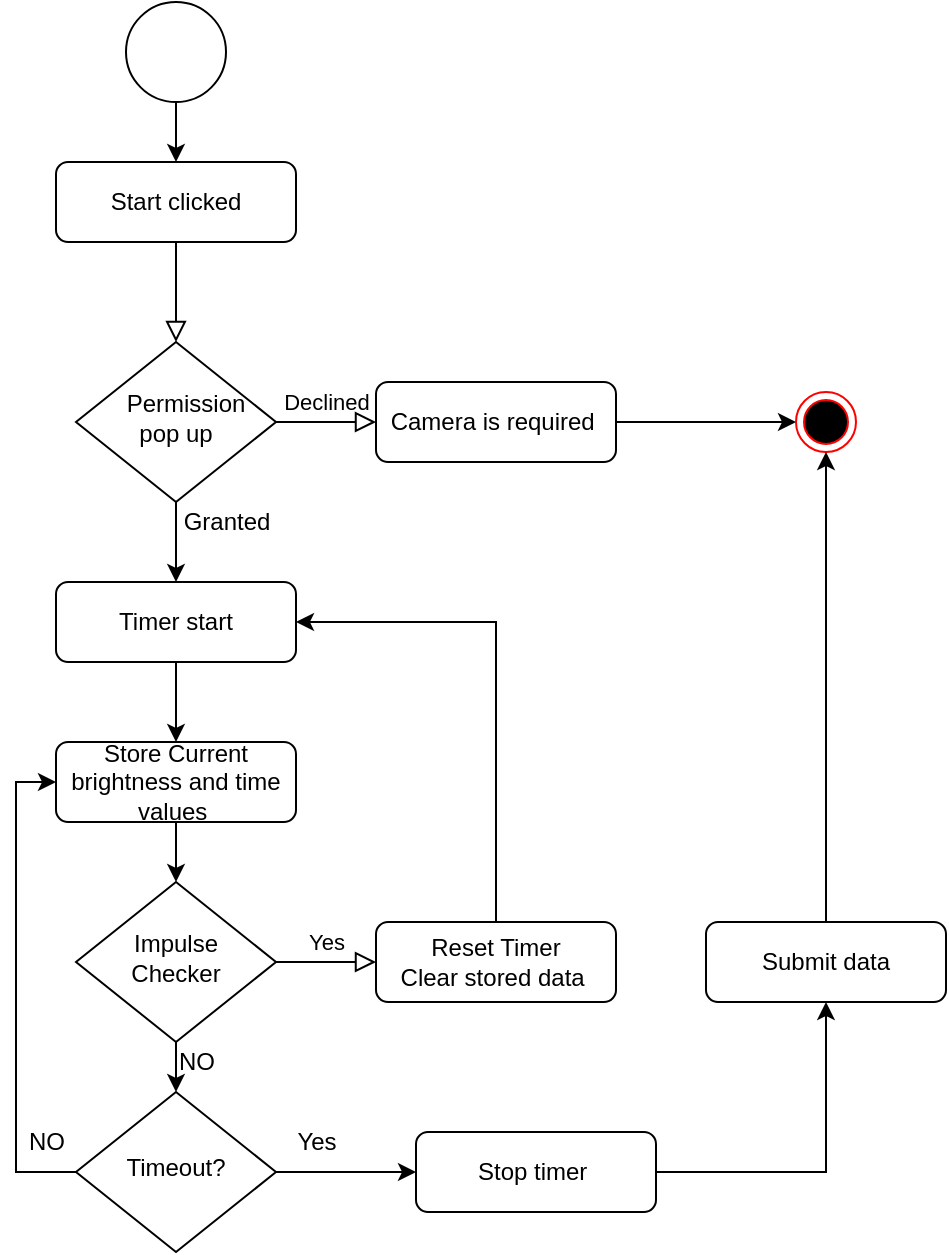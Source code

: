 <mxfile version="13.7.7" type="github" pages="2">
  <diagram id="C5RBs43oDa-KdzZeNtuy" name="Page-1">
    <mxGraphModel dx="908" dy="534" grid="1" gridSize="10" guides="1" tooltips="1" connect="1" arrows="1" fold="1" page="1" pageScale="1" pageWidth="1169" pageHeight="827" math="0" shadow="0">
      <root>
        <mxCell id="WIyWlLk6GJQsqaUBKTNV-0" />
        <mxCell id="WIyWlLk6GJQsqaUBKTNV-1" parent="WIyWlLk6GJQsqaUBKTNV-0" />
        <mxCell id="WIyWlLk6GJQsqaUBKTNV-2" value="" style="rounded=0;html=1;jettySize=auto;orthogonalLoop=1;fontSize=11;endArrow=block;endFill=0;endSize=8;strokeWidth=1;shadow=0;labelBackgroundColor=none;edgeStyle=orthogonalEdgeStyle;" parent="WIyWlLk6GJQsqaUBKTNV-1" source="WIyWlLk6GJQsqaUBKTNV-3" target="WIyWlLk6GJQsqaUBKTNV-6" edge="1">
          <mxGeometry relative="1" as="geometry" />
        </mxCell>
        <mxCell id="WIyWlLk6GJQsqaUBKTNV-3" value="Start clicked" style="rounded=1;whiteSpace=wrap;html=1;fontSize=12;glass=0;strokeWidth=1;shadow=0;" parent="WIyWlLk6GJQsqaUBKTNV-1" vertex="1">
          <mxGeometry x="160" y="80" width="120" height="40" as="geometry" />
        </mxCell>
        <mxCell id="WIyWlLk6GJQsqaUBKTNV-5" value="Declined" style="edgeStyle=orthogonalEdgeStyle;rounded=0;html=1;jettySize=auto;orthogonalLoop=1;fontSize=11;endArrow=block;endFill=0;endSize=8;strokeWidth=1;shadow=0;labelBackgroundColor=none;" parent="WIyWlLk6GJQsqaUBKTNV-1" source="WIyWlLk6GJQsqaUBKTNV-6" target="WIyWlLk6GJQsqaUBKTNV-7" edge="1">
          <mxGeometry y="10" relative="1" as="geometry">
            <mxPoint as="offset" />
          </mxGeometry>
        </mxCell>
        <mxCell id="GkA0mrtPDaTk007Cy1ls-6" style="edgeStyle=orthogonalEdgeStyle;rounded=0;orthogonalLoop=1;jettySize=auto;html=1;entryX=0.5;entryY=0;entryDx=0;entryDy=0;" edge="1" parent="WIyWlLk6GJQsqaUBKTNV-1" source="WIyWlLk6GJQsqaUBKTNV-6" target="GkA0mrtPDaTk007Cy1ls-5">
          <mxGeometry relative="1" as="geometry" />
        </mxCell>
        <mxCell id="WIyWlLk6GJQsqaUBKTNV-6" value="&amp;nbsp; &amp;nbsp;Permission pop up" style="rhombus;whiteSpace=wrap;html=1;shadow=0;fontFamily=Helvetica;fontSize=12;align=center;strokeWidth=1;spacing=6;spacingTop=-4;" parent="WIyWlLk6GJQsqaUBKTNV-1" vertex="1">
          <mxGeometry x="170" y="170" width="100" height="80" as="geometry" />
        </mxCell>
        <mxCell id="GkA0mrtPDaTk007Cy1ls-0" style="edgeStyle=orthogonalEdgeStyle;rounded=0;orthogonalLoop=1;jettySize=auto;html=1;" edge="1" parent="WIyWlLk6GJQsqaUBKTNV-1" source="WIyWlLk6GJQsqaUBKTNV-7">
          <mxGeometry relative="1" as="geometry">
            <mxPoint x="530" y="210" as="targetPoint" />
          </mxGeometry>
        </mxCell>
        <mxCell id="WIyWlLk6GJQsqaUBKTNV-7" value="Camera is required&amp;nbsp;" style="rounded=1;whiteSpace=wrap;html=1;fontSize=12;glass=0;strokeWidth=1;shadow=0;" parent="WIyWlLk6GJQsqaUBKTNV-1" vertex="1">
          <mxGeometry x="320" y="190" width="120" height="40" as="geometry" />
        </mxCell>
        <mxCell id="WIyWlLk6GJQsqaUBKTNV-9" value="Yes" style="edgeStyle=orthogonalEdgeStyle;rounded=0;html=1;jettySize=auto;orthogonalLoop=1;fontSize=11;endArrow=block;endFill=0;endSize=8;strokeWidth=1;shadow=0;labelBackgroundColor=none;" parent="WIyWlLk6GJQsqaUBKTNV-1" source="WIyWlLk6GJQsqaUBKTNV-10" target="WIyWlLk6GJQsqaUBKTNV-12" edge="1">
          <mxGeometry y="10" relative="1" as="geometry">
            <mxPoint as="offset" />
          </mxGeometry>
        </mxCell>
        <mxCell id="GkA0mrtPDaTk007Cy1ls-14" style="edgeStyle=orthogonalEdgeStyle;rounded=0;orthogonalLoop=1;jettySize=auto;html=1;exitX=0.5;exitY=1;exitDx=0;exitDy=0;" edge="1" parent="WIyWlLk6GJQsqaUBKTNV-1" source="WIyWlLk6GJQsqaUBKTNV-10" target="GkA0mrtPDaTk007Cy1ls-10">
          <mxGeometry relative="1" as="geometry" />
        </mxCell>
        <mxCell id="WIyWlLk6GJQsqaUBKTNV-10" value="Impulse&lt;br&gt;Checker" style="rhombus;whiteSpace=wrap;html=1;shadow=0;fontFamily=Helvetica;fontSize=12;align=center;strokeWidth=1;spacing=6;spacingTop=-4;" parent="WIyWlLk6GJQsqaUBKTNV-1" vertex="1">
          <mxGeometry x="170" y="440" width="100" height="80" as="geometry" />
        </mxCell>
        <mxCell id="GkA0mrtPDaTk007Cy1ls-15" style="edgeStyle=orthogonalEdgeStyle;rounded=0;orthogonalLoop=1;jettySize=auto;html=1;entryX=1;entryY=0.5;entryDx=0;entryDy=0;" edge="1" parent="WIyWlLk6GJQsqaUBKTNV-1" source="WIyWlLk6GJQsqaUBKTNV-12" target="GkA0mrtPDaTk007Cy1ls-5">
          <mxGeometry relative="1" as="geometry">
            <Array as="points">
              <mxPoint x="380" y="310" />
            </Array>
          </mxGeometry>
        </mxCell>
        <mxCell id="WIyWlLk6GJQsqaUBKTNV-12" value="Reset Timer&lt;br&gt;Clear stored data&amp;nbsp;" style="rounded=1;whiteSpace=wrap;html=1;fontSize=12;glass=0;strokeWidth=1;shadow=0;" parent="WIyWlLk6GJQsqaUBKTNV-1" vertex="1">
          <mxGeometry x="320" y="460" width="120" height="40" as="geometry" />
        </mxCell>
        <mxCell id="GkA0mrtPDaTk007Cy1ls-2" value="" style="ellipse;html=1;shape=endState;fillColor=#000000;strokeColor=#ff0000;" vertex="1" parent="WIyWlLk6GJQsqaUBKTNV-1">
          <mxGeometry x="530" y="195" width="30" height="30" as="geometry" />
        </mxCell>
        <mxCell id="GkA0mrtPDaTk007Cy1ls-4" style="edgeStyle=orthogonalEdgeStyle;rounded=0;orthogonalLoop=1;jettySize=auto;html=1;entryX=0.5;entryY=0;entryDx=0;entryDy=0;" edge="1" parent="WIyWlLk6GJQsqaUBKTNV-1" source="GkA0mrtPDaTk007Cy1ls-3" target="WIyWlLk6GJQsqaUBKTNV-3">
          <mxGeometry relative="1" as="geometry" />
        </mxCell>
        <mxCell id="GkA0mrtPDaTk007Cy1ls-3" value="" style="shape=mxgraph.bpmn.shape;html=1;verticalLabelPosition=bottom;labelBackgroundColor=#ffffff;verticalAlign=top;align=center;perimeter=ellipsePerimeter;outlineConnect=0;outline=standard;symbol=general;" vertex="1" parent="WIyWlLk6GJQsqaUBKTNV-1">
          <mxGeometry x="195" width="50" height="50" as="geometry" />
        </mxCell>
        <mxCell id="GkA0mrtPDaTk007Cy1ls-7" style="edgeStyle=orthogonalEdgeStyle;rounded=0;orthogonalLoop=1;jettySize=auto;html=1;exitX=0.5;exitY=1;exitDx=0;exitDy=0;entryX=0.5;entryY=0;entryDx=0;entryDy=0;" edge="1" parent="WIyWlLk6GJQsqaUBKTNV-1" source="GkA0mrtPDaTk007Cy1ls-5" target="GkA0mrtPDaTk007Cy1ls-8">
          <mxGeometry relative="1" as="geometry">
            <mxPoint x="219.724" y="350" as="targetPoint" />
          </mxGeometry>
        </mxCell>
        <mxCell id="GkA0mrtPDaTk007Cy1ls-5" value="Timer start" style="rounded=1;whiteSpace=wrap;html=1;fontSize=12;glass=0;strokeWidth=1;shadow=0;" vertex="1" parent="WIyWlLk6GJQsqaUBKTNV-1">
          <mxGeometry x="160" y="290" width="120" height="40" as="geometry" />
        </mxCell>
        <mxCell id="GkA0mrtPDaTk007Cy1ls-13" style="edgeStyle=orthogonalEdgeStyle;rounded=0;orthogonalLoop=1;jettySize=auto;html=1;entryX=0.5;entryY=0;entryDx=0;entryDy=0;" edge="1" parent="WIyWlLk6GJQsqaUBKTNV-1" source="GkA0mrtPDaTk007Cy1ls-8" target="WIyWlLk6GJQsqaUBKTNV-10">
          <mxGeometry relative="1" as="geometry" />
        </mxCell>
        <mxCell id="GkA0mrtPDaTk007Cy1ls-8" value="Store Current brightness and time values&amp;nbsp;" style="rounded=1;whiteSpace=wrap;html=1;fontSize=12;glass=0;strokeWidth=1;shadow=0;" vertex="1" parent="WIyWlLk6GJQsqaUBKTNV-1">
          <mxGeometry x="160" y="370" width="120" height="40" as="geometry" />
        </mxCell>
        <mxCell id="GkA0mrtPDaTk007Cy1ls-12" style="edgeStyle=orthogonalEdgeStyle;rounded=0;orthogonalLoop=1;jettySize=auto;html=1;exitX=0;exitY=0.5;exitDx=0;exitDy=0;entryX=0;entryY=0.5;entryDx=0;entryDy=0;" edge="1" parent="WIyWlLk6GJQsqaUBKTNV-1" source="GkA0mrtPDaTk007Cy1ls-10" target="GkA0mrtPDaTk007Cy1ls-8">
          <mxGeometry relative="1" as="geometry" />
        </mxCell>
        <mxCell id="GkA0mrtPDaTk007Cy1ls-18" style="edgeStyle=orthogonalEdgeStyle;rounded=0;orthogonalLoop=1;jettySize=auto;html=1;exitX=1;exitY=0.5;exitDx=0;exitDy=0;" edge="1" parent="WIyWlLk6GJQsqaUBKTNV-1" source="GkA0mrtPDaTk007Cy1ls-10">
          <mxGeometry relative="1" as="geometry">
            <mxPoint x="340" y="585" as="targetPoint" />
          </mxGeometry>
        </mxCell>
        <mxCell id="GkA0mrtPDaTk007Cy1ls-10" value="Timeout?" style="rhombus;whiteSpace=wrap;html=1;shadow=0;fontFamily=Helvetica;fontSize=12;align=center;strokeWidth=1;spacing=6;spacingTop=-4;" vertex="1" parent="WIyWlLk6GJQsqaUBKTNV-1">
          <mxGeometry x="170" y="545" width="100" height="80" as="geometry" />
        </mxCell>
        <mxCell id="GkA0mrtPDaTk007Cy1ls-16" value="NO" style="text;html=1;align=center;verticalAlign=middle;resizable=0;points=[];autosize=1;" vertex="1" parent="WIyWlLk6GJQsqaUBKTNV-1">
          <mxGeometry x="140" y="560" width="30" height="20" as="geometry" />
        </mxCell>
        <mxCell id="GkA0mrtPDaTk007Cy1ls-17" value="NO" style="text;html=1;align=center;verticalAlign=middle;resizable=0;points=[];autosize=1;" vertex="1" parent="WIyWlLk6GJQsqaUBKTNV-1">
          <mxGeometry x="215" y="520" width="30" height="20" as="geometry" />
        </mxCell>
        <mxCell id="GkA0mrtPDaTk007Cy1ls-21" style="edgeStyle=orthogonalEdgeStyle;rounded=0;orthogonalLoop=1;jettySize=auto;html=1;exitX=1;exitY=0.5;exitDx=0;exitDy=0;" edge="1" parent="WIyWlLk6GJQsqaUBKTNV-1" source="GkA0mrtPDaTk007Cy1ls-19" target="GkA0mrtPDaTk007Cy1ls-20">
          <mxGeometry relative="1" as="geometry" />
        </mxCell>
        <mxCell id="GkA0mrtPDaTk007Cy1ls-19" value="Stop timer&amp;nbsp;" style="rounded=1;whiteSpace=wrap;html=1;fontSize=12;glass=0;strokeWidth=1;shadow=0;" vertex="1" parent="WIyWlLk6GJQsqaUBKTNV-1">
          <mxGeometry x="340" y="565" width="120" height="40" as="geometry" />
        </mxCell>
        <mxCell id="GkA0mrtPDaTk007Cy1ls-22" style="edgeStyle=orthogonalEdgeStyle;rounded=0;orthogonalLoop=1;jettySize=auto;html=1;entryX=0.5;entryY=1;entryDx=0;entryDy=0;" edge="1" parent="WIyWlLk6GJQsqaUBKTNV-1" source="GkA0mrtPDaTk007Cy1ls-20" target="GkA0mrtPDaTk007Cy1ls-2">
          <mxGeometry relative="1" as="geometry" />
        </mxCell>
        <mxCell id="GkA0mrtPDaTk007Cy1ls-20" value="Submit data" style="rounded=1;whiteSpace=wrap;html=1;fontSize=12;glass=0;strokeWidth=1;shadow=0;" vertex="1" parent="WIyWlLk6GJQsqaUBKTNV-1">
          <mxGeometry x="485" y="460" width="120" height="40" as="geometry" />
        </mxCell>
        <mxCell id="GkA0mrtPDaTk007Cy1ls-23" value="Granted" style="text;html=1;align=center;verticalAlign=middle;resizable=0;points=[];autosize=1;" vertex="1" parent="WIyWlLk6GJQsqaUBKTNV-1">
          <mxGeometry x="215" y="250" width="60" height="20" as="geometry" />
        </mxCell>
        <mxCell id="GkA0mrtPDaTk007Cy1ls-24" value="Yes" style="text;html=1;align=center;verticalAlign=middle;resizable=0;points=[];autosize=1;" vertex="1" parent="WIyWlLk6GJQsqaUBKTNV-1">
          <mxGeometry x="275" y="560" width="30" height="20" as="geometry" />
        </mxCell>
      </root>
    </mxGraphModel>
  </diagram>
  <diagram id="fNn6sJvxIbyr_GeipMHG" name="Page-2">
    <mxGraphModel dx="772" dy="503" grid="1" gridSize="10" guides="1" tooltips="1" connect="1" arrows="1" fold="1" page="1" pageScale="1" pageWidth="1169" pageHeight="827" math="0" shadow="0">
      <root>
        <mxCell id="sfgZIOZwnm20Utxik8B2-0" />
        <mxCell id="sfgZIOZwnm20Utxik8B2-1" parent="sfgZIOZwnm20Utxik8B2-0" />
        <mxCell id="louZZBdXcxD0vKSYnm44-0" value="" style="rounded=0;html=1;jettySize=auto;orthogonalLoop=1;fontSize=11;endArrow=block;endFill=0;endSize=8;strokeWidth=1;shadow=0;labelBackgroundColor=none;edgeStyle=orthogonalEdgeStyle;" edge="1" parent="sfgZIOZwnm20Utxik8B2-1" source="louZZBdXcxD0vKSYnm44-1">
          <mxGeometry relative="1" as="geometry">
            <mxPoint x="220" y="170" as="targetPoint" />
          </mxGeometry>
        </mxCell>
        <mxCell id="louZZBdXcxD0vKSYnm44-1" value="Data recieved&amp;nbsp;" style="rounded=1;whiteSpace=wrap;html=1;fontSize=12;glass=0;strokeWidth=1;shadow=0;" vertex="1" parent="sfgZIOZwnm20Utxik8B2-1">
          <mxGeometry x="160" y="80" width="120" height="40" as="geometry" />
        </mxCell>
        <mxCell id="louZZBdXcxD0vKSYnm44-13" style="edgeStyle=orthogonalEdgeStyle;rounded=0;orthogonalLoop=1;jettySize=auto;html=1;entryX=0.5;entryY=0;entryDx=0;entryDy=0;" edge="1" parent="sfgZIOZwnm20Utxik8B2-1" source="louZZBdXcxD0vKSYnm44-14" target="louZZBdXcxD0vKSYnm44-1">
          <mxGeometry relative="1" as="geometry" />
        </mxCell>
        <mxCell id="louZZBdXcxD0vKSYnm44-14" value="" style="shape=mxgraph.bpmn.shape;html=1;verticalLabelPosition=bottom;labelBackgroundColor=#ffffff;verticalAlign=top;align=center;perimeter=ellipsePerimeter;outlineConnect=0;outline=standard;symbol=general;" vertex="1" parent="sfgZIOZwnm20Utxik8B2-1">
          <mxGeometry x="195" width="50" height="50" as="geometry" />
        </mxCell>
        <mxCell id="louZZBdXcxD0vKSYnm44-32" style="edgeStyle=orthogonalEdgeStyle;rounded=0;orthogonalLoop=1;jettySize=auto;html=1;exitX=1;exitY=0.5;exitDx=0;exitDy=0;entryX=0;entryY=0.5;entryDx=0;entryDy=0;" edge="1" parent="sfgZIOZwnm20Utxik8B2-1" source="louZZBdXcxD0vKSYnm44-30" target="louZZBdXcxD0vKSYnm44-31">
          <mxGeometry relative="1" as="geometry" />
        </mxCell>
        <mxCell id="louZZBdXcxD0vKSYnm44-30" value="Scipy- Detrend&amp;nbsp;" style="rounded=1;whiteSpace=wrap;html=1;fontSize=12;glass=0;strokeWidth=1;shadow=0;" vertex="1" parent="sfgZIOZwnm20Utxik8B2-1">
          <mxGeometry x="160" y="170" width="120" height="40" as="geometry" />
        </mxCell>
        <mxCell id="louZZBdXcxD0vKSYnm44-34" style="edgeStyle=orthogonalEdgeStyle;rounded=0;orthogonalLoop=1;jettySize=auto;html=1;exitX=0.5;exitY=0;exitDx=0;exitDy=0;" edge="1" parent="sfgZIOZwnm20Utxik8B2-1" source="louZZBdXcxD0vKSYnm44-31" target="louZZBdXcxD0vKSYnm44-33">
          <mxGeometry relative="1" as="geometry" />
        </mxCell>
        <mxCell id="louZZBdXcxD0vKSYnm44-31" value="hp -Scale and smooth data&amp;nbsp;" style="rounded=1;whiteSpace=wrap;html=1;fontSize=12;glass=0;strokeWidth=1;shadow=0;" vertex="1" parent="sfgZIOZwnm20Utxik8B2-1">
          <mxGeometry x="350" y="170" width="120" height="40" as="geometry" />
        </mxCell>
        <mxCell id="louZZBdXcxD0vKSYnm44-36" style="edgeStyle=orthogonalEdgeStyle;rounded=0;orthogonalLoop=1;jettySize=auto;html=1;exitX=1;exitY=0.5;exitDx=0;exitDy=0;entryX=0;entryY=0.5;entryDx=0;entryDy=0;" edge="1" parent="sfgZIOZwnm20Utxik8B2-1" source="louZZBdXcxD0vKSYnm44-33" target="louZZBdXcxD0vKSYnm44-35">
          <mxGeometry relative="1" as="geometry" />
        </mxCell>
        <mxCell id="louZZBdXcxD0vKSYnm44-33" value="hp- Find sampling rate&amp;nbsp;" style="rounded=1;whiteSpace=wrap;html=1;fontSize=12;glass=0;strokeWidth=1;shadow=0;" vertex="1" parent="sfgZIOZwnm20Utxik8B2-1">
          <mxGeometry x="350" y="80" width="120" height="40" as="geometry" />
        </mxCell>
        <mxCell id="louZZBdXcxD0vKSYnm44-38" style="edgeStyle=orthogonalEdgeStyle;rounded=0;orthogonalLoop=1;jettySize=auto;html=1;" edge="1" parent="sfgZIOZwnm20Utxik8B2-1" source="louZZBdXcxD0vKSYnm44-35" target="louZZBdXcxD0vKSYnm44-37">
          <mxGeometry relative="1" as="geometry" />
        </mxCell>
        <mxCell id="louZZBdXcxD0vKSYnm44-35" value="hp- get rr list&amp;nbsp;" style="rounded=1;whiteSpace=wrap;html=1;fontSize=12;glass=0;strokeWidth=1;shadow=0;" vertex="1" parent="sfgZIOZwnm20Utxik8B2-1">
          <mxGeometry x="525" y="80" width="120" height="40" as="geometry" />
        </mxCell>
        <mxCell id="louZZBdXcxD0vKSYnm44-40" style="edgeStyle=orthogonalEdgeStyle;rounded=0;orthogonalLoop=1;jettySize=auto;html=1;entryX=0;entryY=0.5;entryDx=0;entryDy=0;" edge="1" parent="sfgZIOZwnm20Utxik8B2-1" source="louZZBdXcxD0vKSYnm44-37" target="louZZBdXcxD0vKSYnm44-39">
          <mxGeometry relative="1" as="geometry" />
        </mxCell>
        <mxCell id="louZZBdXcxD0vKSYnm44-37" value="hrv - convert rr to nn&amp;nbsp;" style="rounded=1;whiteSpace=wrap;html=1;fontSize=12;glass=0;strokeWidth=1;shadow=0;" vertex="1" parent="sfgZIOZwnm20Utxik8B2-1">
          <mxGeometry x="525" y="170" width="120" height="40" as="geometry" />
        </mxCell>
        <mxCell id="louZZBdXcxD0vKSYnm44-42" style="edgeStyle=orthogonalEdgeStyle;rounded=0;orthogonalLoop=1;jettySize=auto;html=1;entryX=0.5;entryY=1;entryDx=0;entryDy=0;" edge="1" parent="sfgZIOZwnm20Utxik8B2-1" source="louZZBdXcxD0vKSYnm44-39" target="louZZBdXcxD0vKSYnm44-41">
          <mxGeometry relative="1" as="geometry" />
        </mxCell>
        <mxCell id="louZZBdXcxD0vKSYnm44-39" value="hrv - get power spectrum" style="rounded=1;whiteSpace=wrap;html=1;fontSize=12;glass=0;strokeWidth=1;shadow=0;" vertex="1" parent="sfgZIOZwnm20Utxik8B2-1">
          <mxGeometry x="700" y="170" width="120" height="40" as="geometry" />
        </mxCell>
        <mxCell id="louZZBdXcxD0vKSYnm44-44" style="edgeStyle=orthogonalEdgeStyle;rounded=0;orthogonalLoop=1;jettySize=auto;html=1;entryX=0.5;entryY=1;entryDx=0;entryDy=0;" edge="1" parent="sfgZIOZwnm20Utxik8B2-1" source="louZZBdXcxD0vKSYnm44-41" target="louZZBdXcxD0vKSYnm44-43">
          <mxGeometry relative="1" as="geometry" />
        </mxCell>
        <mxCell id="louZZBdXcxD0vKSYnm44-41" value="plot and return all the graphs" style="rounded=1;whiteSpace=wrap;html=1;fontSize=12;glass=0;strokeWidth=1;shadow=0;" vertex="1" parent="sfgZIOZwnm20Utxik8B2-1">
          <mxGeometry x="700" y="80" width="120" height="40" as="geometry" />
        </mxCell>
        <mxCell id="louZZBdXcxD0vKSYnm44-43" value="" style="ellipse;html=1;shape=endState;fillColor=#000000;strokeColor=#ff0000;" vertex="1" parent="sfgZIOZwnm20Utxik8B2-1">
          <mxGeometry x="745" y="20" width="30" height="30" as="geometry" />
        </mxCell>
      </root>
    </mxGraphModel>
  </diagram>
</mxfile>
